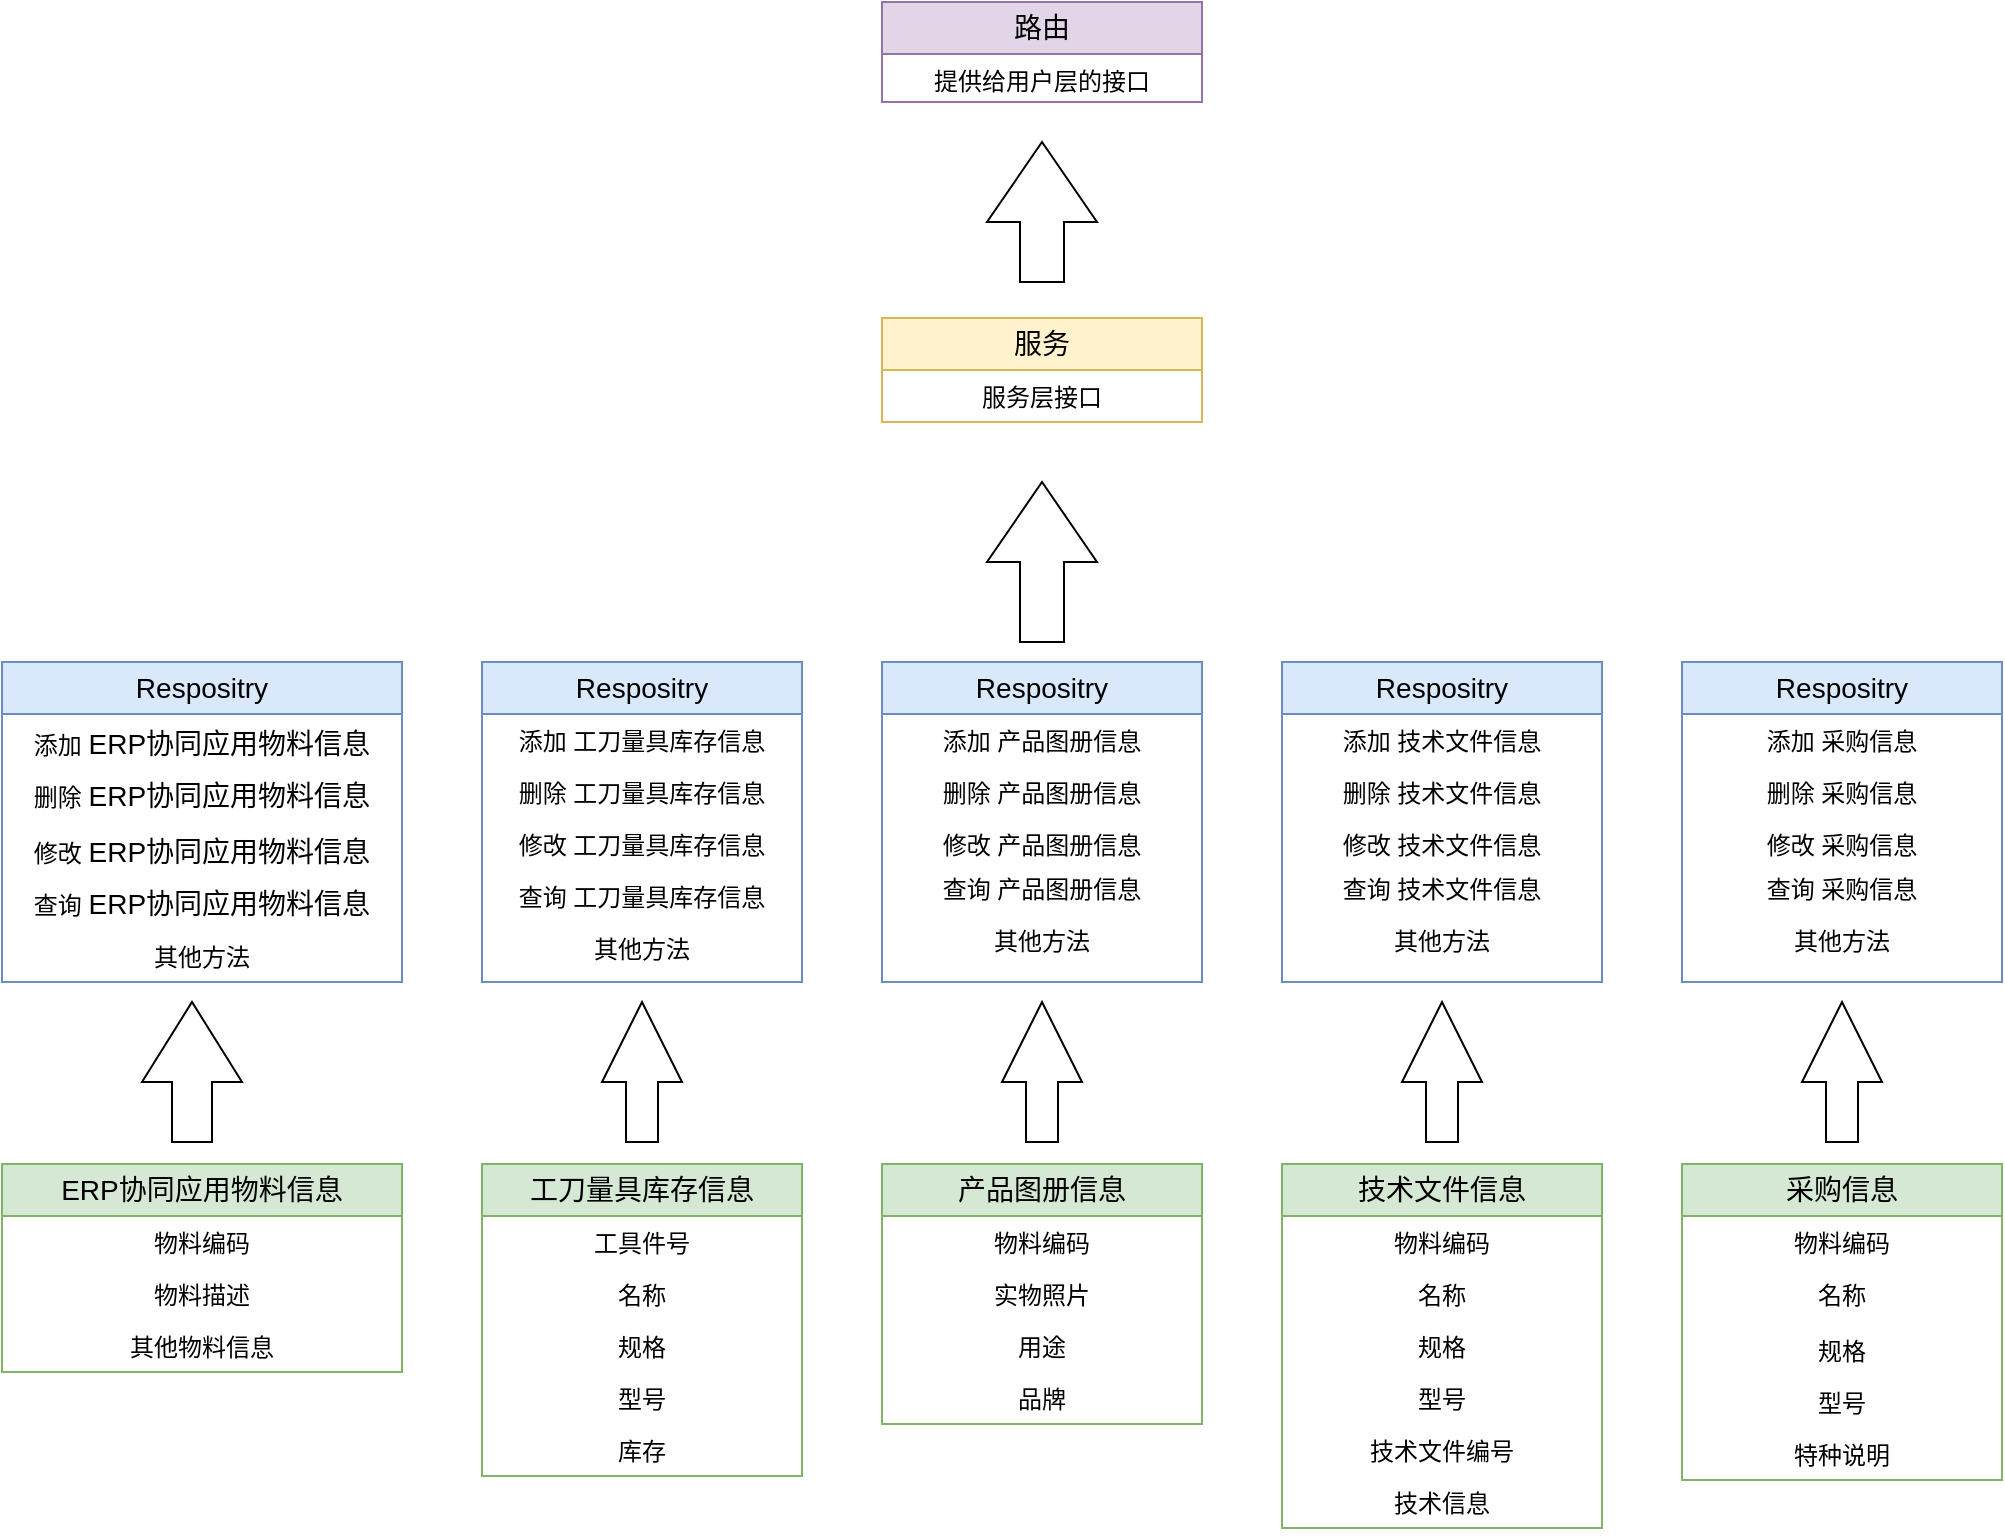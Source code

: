 <mxfile version="24.4.13" type="github">
  <diagram name="第 1 页" id="1SCkTniHAd78GKz6nHHC">
    <mxGraphModel dx="386" dy="176" grid="1" gridSize="10" guides="1" tooltips="1" connect="1" arrows="1" fold="1" page="1" pageScale="1" pageWidth="1169" pageHeight="827" math="0" shadow="0">
      <root>
        <mxCell id="0" />
        <mxCell id="1" parent="0" />
        <mxCell id="7zg5uooO7zGUEo9tCOfG-22" value="&lt;span style=&quot;font-size: 14px;&quot;&gt;ERP协同应用物料信息&lt;/span&gt;" style="swimlane;fontStyle=0;childLayout=stackLayout;horizontal=1;startSize=26;fillColor=#d5e8d4;horizontalStack=0;resizeParent=1;resizeParentMax=0;resizeLast=0;collapsible=1;marginBottom=0;whiteSpace=wrap;html=1;strokeColor=#82b366;align=center;" vertex="1" parent="1">
          <mxGeometry x="40" y="691" width="200" height="104" as="geometry" />
        </mxCell>
        <mxCell id="7zg5uooO7zGUEo9tCOfG-23" value="物料编码" style="text;strokeColor=none;fillColor=none;align=center;verticalAlign=top;spacingLeft=4;spacingRight=4;overflow=hidden;rotatable=0;points=[[0,0.5],[1,0.5]];portConstraint=eastwest;whiteSpace=wrap;html=1;" vertex="1" parent="7zg5uooO7zGUEo9tCOfG-22">
          <mxGeometry y="26" width="200" height="26" as="geometry" />
        </mxCell>
        <mxCell id="7zg5uooO7zGUEo9tCOfG-24" value="物料描述" style="text;strokeColor=none;fillColor=none;align=center;verticalAlign=top;spacingLeft=4;spacingRight=4;overflow=hidden;rotatable=0;points=[[0,0.5],[1,0.5]];portConstraint=eastwest;whiteSpace=wrap;html=1;" vertex="1" parent="7zg5uooO7zGUEo9tCOfG-22">
          <mxGeometry y="52" width="200" height="26" as="geometry" />
        </mxCell>
        <mxCell id="7zg5uooO7zGUEo9tCOfG-25" value="其他物料信息" style="text;strokeColor=none;fillColor=none;align=center;verticalAlign=top;spacingLeft=4;spacingRight=4;overflow=hidden;rotatable=0;points=[[0,0.5],[1,0.5]];portConstraint=eastwest;whiteSpace=wrap;html=1;" vertex="1" parent="7zg5uooO7zGUEo9tCOfG-22">
          <mxGeometry y="78" width="200" height="26" as="geometry" />
        </mxCell>
        <mxCell id="7zg5uooO7zGUEo9tCOfG-26" value="&lt;span style=&quot;font-size: 14px;&quot;&gt;工刀量具库存信息&lt;/span&gt;" style="swimlane;fontStyle=0;childLayout=stackLayout;horizontal=1;startSize=26;fillColor=#d5e8d4;horizontalStack=0;resizeParent=1;resizeParentMax=0;resizeLast=0;collapsible=1;marginBottom=0;whiteSpace=wrap;html=1;strokeColor=#82b366;align=center;" vertex="1" parent="1">
          <mxGeometry x="280" y="691" width="160" height="156" as="geometry" />
        </mxCell>
        <mxCell id="7zg5uooO7zGUEo9tCOfG-27" value="工具件号" style="text;strokeColor=none;fillColor=none;align=center;verticalAlign=top;spacingLeft=4;spacingRight=4;overflow=hidden;rotatable=0;points=[[0,0.5],[1,0.5]];portConstraint=eastwest;whiteSpace=wrap;html=1;" vertex="1" parent="7zg5uooO7zGUEo9tCOfG-26">
          <mxGeometry y="26" width="160" height="26" as="geometry" />
        </mxCell>
        <mxCell id="7zg5uooO7zGUEo9tCOfG-28" value="名称" style="text;strokeColor=none;fillColor=none;align=center;verticalAlign=top;spacingLeft=4;spacingRight=4;overflow=hidden;rotatable=0;points=[[0,0.5],[1,0.5]];portConstraint=eastwest;whiteSpace=wrap;html=1;" vertex="1" parent="7zg5uooO7zGUEo9tCOfG-26">
          <mxGeometry y="52" width="160" height="26" as="geometry" />
        </mxCell>
        <mxCell id="7zg5uooO7zGUEo9tCOfG-29" value="规格" style="text;strokeColor=none;fillColor=none;align=center;verticalAlign=top;spacingLeft=4;spacingRight=4;overflow=hidden;rotatable=0;points=[[0,0.5],[1,0.5]];portConstraint=eastwest;whiteSpace=wrap;html=1;" vertex="1" parent="7zg5uooO7zGUEo9tCOfG-26">
          <mxGeometry y="78" width="160" height="26" as="geometry" />
        </mxCell>
        <mxCell id="7zg5uooO7zGUEo9tCOfG-106" value="型号" style="text;strokeColor=none;fillColor=none;align=center;verticalAlign=top;spacingLeft=4;spacingRight=4;overflow=hidden;rotatable=0;points=[[0,0.5],[1,0.5]];portConstraint=eastwest;whiteSpace=wrap;html=1;" vertex="1" parent="7zg5uooO7zGUEo9tCOfG-26">
          <mxGeometry y="104" width="160" height="26" as="geometry" />
        </mxCell>
        <mxCell id="7zg5uooO7zGUEo9tCOfG-107" value="库存" style="text;strokeColor=none;fillColor=none;align=center;verticalAlign=top;spacingLeft=4;spacingRight=4;overflow=hidden;rotatable=0;points=[[0,0.5],[1,0.5]];portConstraint=eastwest;whiteSpace=wrap;html=1;" vertex="1" parent="7zg5uooO7zGUEo9tCOfG-26">
          <mxGeometry y="130" width="160" height="26" as="geometry" />
        </mxCell>
        <mxCell id="7zg5uooO7zGUEo9tCOfG-32" value="&lt;span style=&quot;font-size: 14px;&quot;&gt;产品图册信息&lt;/span&gt;" style="swimlane;fontStyle=0;childLayout=stackLayout;horizontal=1;startSize=26;fillColor=#d5e8d4;horizontalStack=0;resizeParent=1;resizeParentMax=0;resizeLast=0;collapsible=1;marginBottom=0;whiteSpace=wrap;html=1;strokeColor=#82b366;align=center;" vertex="1" parent="1">
          <mxGeometry x="480" y="691" width="160" height="130" as="geometry" />
        </mxCell>
        <mxCell id="7zg5uooO7zGUEo9tCOfG-33" value="物料编码" style="text;strokeColor=none;fillColor=none;align=center;verticalAlign=top;spacingLeft=4;spacingRight=4;overflow=hidden;rotatable=0;points=[[0,0.5],[1,0.5]];portConstraint=eastwest;whiteSpace=wrap;html=1;" vertex="1" parent="7zg5uooO7zGUEo9tCOfG-32">
          <mxGeometry y="26" width="160" height="26" as="geometry" />
        </mxCell>
        <mxCell id="7zg5uooO7zGUEo9tCOfG-34" value="实物照片" style="text;strokeColor=none;fillColor=none;align=center;verticalAlign=top;spacingLeft=4;spacingRight=4;overflow=hidden;rotatable=0;points=[[0,0.5],[1,0.5]];portConstraint=eastwest;whiteSpace=wrap;html=1;" vertex="1" parent="7zg5uooO7zGUEo9tCOfG-32">
          <mxGeometry y="52" width="160" height="26" as="geometry" />
        </mxCell>
        <mxCell id="7zg5uooO7zGUEo9tCOfG-35" value="用途" style="text;strokeColor=none;fillColor=none;align=center;verticalAlign=top;spacingLeft=4;spacingRight=4;overflow=hidden;rotatable=0;points=[[0,0.5],[1,0.5]];portConstraint=eastwest;whiteSpace=wrap;html=1;" vertex="1" parent="7zg5uooO7zGUEo9tCOfG-32">
          <mxGeometry y="78" width="160" height="26" as="geometry" />
        </mxCell>
        <mxCell id="7zg5uooO7zGUEo9tCOfG-108" value="品牌" style="text;strokeColor=none;fillColor=none;align=center;verticalAlign=top;spacingLeft=4;spacingRight=4;overflow=hidden;rotatable=0;points=[[0,0.5],[1,0.5]];portConstraint=eastwest;whiteSpace=wrap;html=1;" vertex="1" parent="7zg5uooO7zGUEo9tCOfG-32">
          <mxGeometry y="104" width="160" height="26" as="geometry" />
        </mxCell>
        <mxCell id="7zg5uooO7zGUEo9tCOfG-36" value="&lt;span style=&quot;font-size: 14px;&quot;&gt;技术文件信息&lt;/span&gt;" style="swimlane;fontStyle=0;childLayout=stackLayout;horizontal=1;startSize=26;fillColor=#d5e8d4;horizontalStack=0;resizeParent=1;resizeParentMax=0;resizeLast=0;collapsible=1;marginBottom=0;whiteSpace=wrap;html=1;strokeColor=#82b366;align=center;" vertex="1" parent="1">
          <mxGeometry x="680" y="691" width="160" height="182" as="geometry" />
        </mxCell>
        <mxCell id="7zg5uooO7zGUEo9tCOfG-37" value="物料编码" style="text;strokeColor=none;fillColor=none;align=center;verticalAlign=top;spacingLeft=4;spacingRight=4;overflow=hidden;rotatable=0;points=[[0,0.5],[1,0.5]];portConstraint=eastwest;whiteSpace=wrap;html=1;" vertex="1" parent="7zg5uooO7zGUEo9tCOfG-36">
          <mxGeometry y="26" width="160" height="26" as="geometry" />
        </mxCell>
        <mxCell id="7zg5uooO7zGUEo9tCOfG-101" value="名称" style="text;strokeColor=none;fillColor=none;align=center;verticalAlign=top;spacingLeft=4;spacingRight=4;overflow=hidden;rotatable=0;points=[[0,0.5],[1,0.5]];portConstraint=eastwest;whiteSpace=wrap;html=1;" vertex="1" parent="7zg5uooO7zGUEo9tCOfG-36">
          <mxGeometry y="52" width="160" height="26" as="geometry" />
        </mxCell>
        <mxCell id="7zg5uooO7zGUEo9tCOfG-102" value="规格" style="text;strokeColor=none;fillColor=none;align=center;verticalAlign=top;spacingLeft=4;spacingRight=4;overflow=hidden;rotatable=0;points=[[0,0.5],[1,0.5]];portConstraint=eastwest;whiteSpace=wrap;html=1;" vertex="1" parent="7zg5uooO7zGUEo9tCOfG-36">
          <mxGeometry y="78" width="160" height="26" as="geometry" />
        </mxCell>
        <mxCell id="7zg5uooO7zGUEo9tCOfG-103" value="型号" style="text;strokeColor=none;fillColor=none;align=center;verticalAlign=top;spacingLeft=4;spacingRight=4;overflow=hidden;rotatable=0;points=[[0,0.5],[1,0.5]];portConstraint=eastwest;whiteSpace=wrap;html=1;" vertex="1" parent="7zg5uooO7zGUEo9tCOfG-36">
          <mxGeometry y="104" width="160" height="26" as="geometry" />
        </mxCell>
        <mxCell id="7zg5uooO7zGUEo9tCOfG-38" value="技术文件编号" style="text;strokeColor=none;fillColor=none;align=center;verticalAlign=top;spacingLeft=4;spacingRight=4;overflow=hidden;rotatable=0;points=[[0,0.5],[1,0.5]];portConstraint=eastwest;whiteSpace=wrap;html=1;" vertex="1" parent="7zg5uooO7zGUEo9tCOfG-36">
          <mxGeometry y="130" width="160" height="26" as="geometry" />
        </mxCell>
        <mxCell id="7zg5uooO7zGUEo9tCOfG-39" value="技术信息" style="text;strokeColor=none;fillColor=none;align=center;verticalAlign=top;spacingLeft=4;spacingRight=4;overflow=hidden;rotatable=0;points=[[0,0.5],[1,0.5]];portConstraint=eastwest;whiteSpace=wrap;html=1;" vertex="1" parent="7zg5uooO7zGUEo9tCOfG-36">
          <mxGeometry y="156" width="160" height="26" as="geometry" />
        </mxCell>
        <mxCell id="7zg5uooO7zGUEo9tCOfG-40" value="&lt;span style=&quot;font-size: 14px;&quot;&gt;采购信息&lt;/span&gt;" style="swimlane;fontStyle=0;childLayout=stackLayout;horizontal=1;startSize=26;fillColor=#d5e8d4;horizontalStack=0;resizeParent=1;resizeParentMax=0;resizeLast=0;collapsible=1;marginBottom=0;whiteSpace=wrap;html=1;strokeColor=#82b366;align=center;" vertex="1" parent="1">
          <mxGeometry x="880" y="691" width="160" height="158" as="geometry" />
        </mxCell>
        <mxCell id="7zg5uooO7zGUEo9tCOfG-41" value="物料编码" style="text;strokeColor=none;fillColor=none;align=center;verticalAlign=top;spacingLeft=4;spacingRight=4;overflow=hidden;rotatable=0;points=[[0,0.5],[1,0.5]];portConstraint=eastwest;whiteSpace=wrap;html=1;" vertex="1" parent="7zg5uooO7zGUEo9tCOfG-40">
          <mxGeometry y="26" width="160" height="26" as="geometry" />
        </mxCell>
        <mxCell id="7zg5uooO7zGUEo9tCOfG-42" value="名称" style="text;strokeColor=none;fillColor=none;align=center;verticalAlign=top;spacingLeft=4;spacingRight=4;overflow=hidden;rotatable=0;points=[[0,0.5],[1,0.5]];portConstraint=eastwest;whiteSpace=wrap;html=1;" vertex="1" parent="7zg5uooO7zGUEo9tCOfG-40">
          <mxGeometry y="52" width="160" height="28" as="geometry" />
        </mxCell>
        <mxCell id="7zg5uooO7zGUEo9tCOfG-43" value="规格" style="text;strokeColor=none;fillColor=none;align=center;verticalAlign=top;spacingLeft=4;spacingRight=4;overflow=hidden;rotatable=0;points=[[0,0.5],[1,0.5]];portConstraint=eastwest;whiteSpace=wrap;html=1;" vertex="1" parent="7zg5uooO7zGUEo9tCOfG-40">
          <mxGeometry y="80" width="160" height="26" as="geometry" />
        </mxCell>
        <mxCell id="7zg5uooO7zGUEo9tCOfG-104" value="型号" style="text;strokeColor=none;fillColor=none;align=center;verticalAlign=top;spacingLeft=4;spacingRight=4;overflow=hidden;rotatable=0;points=[[0,0.5],[1,0.5]];portConstraint=eastwest;whiteSpace=wrap;html=1;" vertex="1" parent="7zg5uooO7zGUEo9tCOfG-40">
          <mxGeometry y="106" width="160" height="26" as="geometry" />
        </mxCell>
        <mxCell id="7zg5uooO7zGUEo9tCOfG-105" value="特种说明" style="text;strokeColor=none;fillColor=none;align=center;verticalAlign=top;spacingLeft=4;spacingRight=4;overflow=hidden;rotatable=0;points=[[0,0.5],[1,0.5]];portConstraint=eastwest;whiteSpace=wrap;html=1;" vertex="1" parent="7zg5uooO7zGUEo9tCOfG-40">
          <mxGeometry y="132" width="160" height="26" as="geometry" />
        </mxCell>
        <mxCell id="7zg5uooO7zGUEo9tCOfG-45" value="&lt;span style=&quot;font-size: 14px;&quot;&gt;Respositry&lt;/span&gt;" style="swimlane;fontStyle=0;childLayout=stackLayout;horizontal=1;startSize=26;fillColor=#dae8fc;horizontalStack=0;resizeParent=1;resizeParentMax=0;resizeLast=0;collapsible=1;marginBottom=0;whiteSpace=wrap;html=1;strokeColor=#6c8ebf;align=center;" vertex="1" parent="1">
          <mxGeometry x="40" y="440" width="200" height="160" as="geometry" />
        </mxCell>
        <mxCell id="7zg5uooO7zGUEo9tCOfG-46" value="添加&amp;nbsp;&lt;span style=&quot;font-size: 14px;&quot;&gt;ERP协同应用物料信息&lt;/span&gt;" style="text;strokeColor=none;fillColor=none;align=center;verticalAlign=top;spacingLeft=4;spacingRight=4;overflow=hidden;rotatable=0;points=[[0,0.5],[1,0.5]];portConstraint=eastwest;whiteSpace=wrap;html=1;" vertex="1" parent="7zg5uooO7zGUEo9tCOfG-45">
          <mxGeometry y="26" width="200" height="26" as="geometry" />
        </mxCell>
        <mxCell id="7zg5uooO7zGUEo9tCOfG-47" value="删除&amp;nbsp;&lt;span style=&quot;font-size: 14px;&quot;&gt;ERP协同应用物料信息&lt;/span&gt;" style="text;strokeColor=none;fillColor=none;align=center;verticalAlign=top;spacingLeft=4;spacingRight=4;overflow=hidden;rotatable=0;points=[[0,0.5],[1,0.5]];portConstraint=eastwest;whiteSpace=wrap;html=1;" vertex="1" parent="7zg5uooO7zGUEo9tCOfG-45">
          <mxGeometry y="52" width="200" height="28" as="geometry" />
        </mxCell>
        <mxCell id="7zg5uooO7zGUEo9tCOfG-54" value="修改&amp;nbsp;&lt;span style=&quot;font-size: 14px;&quot;&gt;ERP协同应用物料信息&lt;/span&gt;" style="text;strokeColor=none;fillColor=none;align=center;verticalAlign=top;spacingLeft=4;spacingRight=4;overflow=hidden;rotatable=0;points=[[0,0.5],[1,0.5]];portConstraint=eastwest;whiteSpace=wrap;html=1;" vertex="1" parent="7zg5uooO7zGUEo9tCOfG-45">
          <mxGeometry y="80" width="200" height="26" as="geometry" />
        </mxCell>
        <mxCell id="7zg5uooO7zGUEo9tCOfG-55" value="查询&amp;nbsp;&lt;span style=&quot;font-size: 14px;&quot;&gt;ERP协同应用物料信息&lt;/span&gt;" style="text;strokeColor=none;fillColor=none;align=center;verticalAlign=top;spacingLeft=4;spacingRight=4;overflow=hidden;rotatable=0;points=[[0,0.5],[1,0.5]];portConstraint=eastwest;whiteSpace=wrap;html=1;" vertex="1" parent="7zg5uooO7zGUEo9tCOfG-45">
          <mxGeometry y="106" width="200" height="28" as="geometry" />
        </mxCell>
        <mxCell id="7zg5uooO7zGUEo9tCOfG-56" value="其他方法" style="text;strokeColor=none;fillColor=none;align=center;verticalAlign=top;spacingLeft=4;spacingRight=4;overflow=hidden;rotatable=0;points=[[0,0.5],[1,0.5]];portConstraint=eastwest;whiteSpace=wrap;html=1;" vertex="1" parent="7zg5uooO7zGUEo9tCOfG-45">
          <mxGeometry y="134" width="200" height="26" as="geometry" />
        </mxCell>
        <mxCell id="7zg5uooO7zGUEo9tCOfG-49" value="&lt;span style=&quot;font-size: 14px;&quot;&gt;Resposi&lt;/span&gt;&lt;span style=&quot;font-size: 14px; background-color: initial;&quot;&gt;try&lt;/span&gt;" style="swimlane;fontStyle=0;childLayout=stackLayout;horizontal=1;startSize=26;fillColor=#dae8fc;horizontalStack=0;resizeParent=1;resizeParentMax=0;resizeLast=0;collapsible=1;marginBottom=0;whiteSpace=wrap;html=1;strokeColor=#6c8ebf;align=center;" vertex="1" parent="1">
          <mxGeometry x="280" y="440" width="160" height="160" as="geometry" />
        </mxCell>
        <mxCell id="7zg5uooO7zGUEo9tCOfG-50" value="添加 工刀量具库存信息" style="text;strokeColor=none;fillColor=none;align=center;verticalAlign=top;spacingLeft=4;spacingRight=4;overflow=hidden;rotatable=0;points=[[0,0.5],[1,0.5]];portConstraint=eastwest;whiteSpace=wrap;html=1;" vertex="1" parent="7zg5uooO7zGUEo9tCOfG-49">
          <mxGeometry y="26" width="160" height="26" as="geometry" />
        </mxCell>
        <mxCell id="7zg5uooO7zGUEo9tCOfG-51" value="删除 工刀量具库存信息" style="text;strokeColor=none;fillColor=none;align=center;verticalAlign=top;spacingLeft=4;spacingRight=4;overflow=hidden;rotatable=0;points=[[0,0.5],[1,0.5]];portConstraint=eastwest;whiteSpace=wrap;html=1;" vertex="1" parent="7zg5uooO7zGUEo9tCOfG-49">
          <mxGeometry y="52" width="160" height="26" as="geometry" />
        </mxCell>
        <mxCell id="7zg5uooO7zGUEo9tCOfG-52" value="修改 工刀量具库存信息" style="text;strokeColor=none;fillColor=none;align=center;verticalAlign=top;spacingLeft=4;spacingRight=4;overflow=hidden;rotatable=0;points=[[0,0.5],[1,0.5]];portConstraint=eastwest;whiteSpace=wrap;html=1;" vertex="1" parent="7zg5uooO7zGUEo9tCOfG-49">
          <mxGeometry y="78" width="160" height="26" as="geometry" />
        </mxCell>
        <mxCell id="7zg5uooO7zGUEo9tCOfG-57" value="查询 工刀量具库存信息" style="text;strokeColor=none;fillColor=none;align=center;verticalAlign=top;spacingLeft=4;spacingRight=4;overflow=hidden;rotatable=0;points=[[0,0.5],[1,0.5]];portConstraint=eastwest;whiteSpace=wrap;html=1;" vertex="1" parent="7zg5uooO7zGUEo9tCOfG-49">
          <mxGeometry y="104" width="160" height="26" as="geometry" />
        </mxCell>
        <mxCell id="7zg5uooO7zGUEo9tCOfG-59" value="其他方法" style="text;strokeColor=none;fillColor=none;align=center;verticalAlign=top;spacingLeft=4;spacingRight=4;overflow=hidden;rotatable=0;points=[[0,0.5],[1,0.5]];portConstraint=eastwest;whiteSpace=wrap;html=1;" vertex="1" parent="7zg5uooO7zGUEo9tCOfG-49">
          <mxGeometry y="130" width="160" height="30" as="geometry" />
        </mxCell>
        <mxCell id="7zg5uooO7zGUEo9tCOfG-61" value="" style="html=1;shadow=0;dashed=0;align=center;verticalAlign=middle;shape=mxgraph.arrows2.arrow;dy=0.6;dx=40;direction=north;notch=0;" vertex="1" parent="1">
          <mxGeometry x="110" y="610" width="50" height="70" as="geometry" />
        </mxCell>
        <mxCell id="7zg5uooO7zGUEo9tCOfG-62" value="" style="html=1;shadow=0;dashed=0;align=center;verticalAlign=middle;shape=mxgraph.arrows2.arrow;dy=0.6;dx=40;direction=north;notch=0;" vertex="1" parent="1">
          <mxGeometry x="340" y="610" width="40" height="70" as="geometry" />
        </mxCell>
        <mxCell id="7zg5uooO7zGUEo9tCOfG-63" value="&lt;span style=&quot;font-size: 14px;&quot;&gt;Respositry&lt;/span&gt;" style="swimlane;fontStyle=0;childLayout=stackLayout;horizontal=1;startSize=26;fillColor=#dae8fc;horizontalStack=0;resizeParent=1;resizeParentMax=0;resizeLast=0;collapsible=1;marginBottom=0;whiteSpace=wrap;html=1;strokeColor=#6c8ebf;align=center;" vertex="1" parent="1">
          <mxGeometry x="480" y="440" width="160" height="160" as="geometry" />
        </mxCell>
        <mxCell id="7zg5uooO7zGUEo9tCOfG-64" value="添加 产品图册信息" style="text;strokeColor=none;fillColor=none;align=center;verticalAlign=top;spacingLeft=4;spacingRight=4;overflow=hidden;rotatable=0;points=[[0,0.5],[1,0.5]];portConstraint=eastwest;whiteSpace=wrap;html=1;" vertex="1" parent="7zg5uooO7zGUEo9tCOfG-63">
          <mxGeometry y="26" width="160" height="26" as="geometry" />
        </mxCell>
        <mxCell id="7zg5uooO7zGUEo9tCOfG-65" value="删除 产品图册信息" style="text;strokeColor=none;fillColor=none;align=center;verticalAlign=top;spacingLeft=4;spacingRight=4;overflow=hidden;rotatable=0;points=[[0,0.5],[1,0.5]];portConstraint=eastwest;whiteSpace=wrap;html=1;" vertex="1" parent="7zg5uooO7zGUEo9tCOfG-63">
          <mxGeometry y="52" width="160" height="26" as="geometry" />
        </mxCell>
        <mxCell id="7zg5uooO7zGUEo9tCOfG-66" value="修改 产品图册信息" style="text;strokeColor=none;fillColor=none;align=center;verticalAlign=top;spacingLeft=4;spacingRight=4;overflow=hidden;rotatable=0;points=[[0,0.5],[1,0.5]];portConstraint=eastwest;whiteSpace=wrap;html=1;" vertex="1" parent="7zg5uooO7zGUEo9tCOfG-63">
          <mxGeometry y="78" width="160" height="22" as="geometry" />
        </mxCell>
        <mxCell id="7zg5uooO7zGUEo9tCOfG-67" value="查询 产品图册信息" style="text;strokeColor=none;fillColor=none;align=center;verticalAlign=top;spacingLeft=4;spacingRight=4;overflow=hidden;rotatable=0;points=[[0,0.5],[1,0.5]];portConstraint=eastwest;whiteSpace=wrap;html=1;" vertex="1" parent="7zg5uooO7zGUEo9tCOfG-63">
          <mxGeometry y="100" width="160" height="26" as="geometry" />
        </mxCell>
        <mxCell id="7zg5uooO7zGUEo9tCOfG-68" value="其他方法" style="text;strokeColor=none;fillColor=none;align=center;verticalAlign=top;spacingLeft=4;spacingRight=4;overflow=hidden;rotatable=0;points=[[0,0.5],[1,0.5]];portConstraint=eastwest;whiteSpace=wrap;html=1;" vertex="1" parent="7zg5uooO7zGUEo9tCOfG-63">
          <mxGeometry y="126" width="160" height="34" as="geometry" />
        </mxCell>
        <mxCell id="7zg5uooO7zGUEo9tCOfG-69" value="" style="html=1;shadow=0;dashed=0;align=center;verticalAlign=middle;shape=mxgraph.arrows2.arrow;dy=0.6;dx=40;direction=north;notch=0;" vertex="1" parent="1">
          <mxGeometry x="540" y="610" width="40" height="70" as="geometry" />
        </mxCell>
        <mxCell id="7zg5uooO7zGUEo9tCOfG-70" value="&lt;span style=&quot;font-size: 14px;&quot;&gt;Respositry&lt;/span&gt;" style="swimlane;fontStyle=0;childLayout=stackLayout;horizontal=1;startSize=26;fillColor=#dae8fc;horizontalStack=0;resizeParent=1;resizeParentMax=0;resizeLast=0;collapsible=1;marginBottom=0;whiteSpace=wrap;html=1;strokeColor=#6c8ebf;align=center;" vertex="1" parent="1">
          <mxGeometry x="680" y="440" width="160" height="160" as="geometry" />
        </mxCell>
        <mxCell id="7zg5uooO7zGUEo9tCOfG-71" value="添加 技术文件信息" style="text;strokeColor=none;fillColor=none;align=center;verticalAlign=top;spacingLeft=4;spacingRight=4;overflow=hidden;rotatable=0;points=[[0,0.5],[1,0.5]];portConstraint=eastwest;whiteSpace=wrap;html=1;" vertex="1" parent="7zg5uooO7zGUEo9tCOfG-70">
          <mxGeometry y="26" width="160" height="26" as="geometry" />
        </mxCell>
        <mxCell id="7zg5uooO7zGUEo9tCOfG-72" value="删除 技术文件信息" style="text;strokeColor=none;fillColor=none;align=center;verticalAlign=top;spacingLeft=4;spacingRight=4;overflow=hidden;rotatable=0;points=[[0,0.5],[1,0.5]];portConstraint=eastwest;whiteSpace=wrap;html=1;" vertex="1" parent="7zg5uooO7zGUEo9tCOfG-70">
          <mxGeometry y="52" width="160" height="26" as="geometry" />
        </mxCell>
        <mxCell id="7zg5uooO7zGUEo9tCOfG-73" value="修改 技术文件信息" style="text;strokeColor=none;fillColor=none;align=center;verticalAlign=top;spacingLeft=4;spacingRight=4;overflow=hidden;rotatable=0;points=[[0,0.5],[1,0.5]];portConstraint=eastwest;whiteSpace=wrap;html=1;" vertex="1" parent="7zg5uooO7zGUEo9tCOfG-70">
          <mxGeometry y="78" width="160" height="22" as="geometry" />
        </mxCell>
        <mxCell id="7zg5uooO7zGUEo9tCOfG-74" value="查询 技术文件信息" style="text;strokeColor=none;fillColor=none;align=center;verticalAlign=top;spacingLeft=4;spacingRight=4;overflow=hidden;rotatable=0;points=[[0,0.5],[1,0.5]];portConstraint=eastwest;whiteSpace=wrap;html=1;" vertex="1" parent="7zg5uooO7zGUEo9tCOfG-70">
          <mxGeometry y="100" width="160" height="26" as="geometry" />
        </mxCell>
        <mxCell id="7zg5uooO7zGUEo9tCOfG-75" value="其他方法" style="text;strokeColor=none;fillColor=none;align=center;verticalAlign=top;spacingLeft=4;spacingRight=4;overflow=hidden;rotatable=0;points=[[0,0.5],[1,0.5]];portConstraint=eastwest;whiteSpace=wrap;html=1;" vertex="1" parent="7zg5uooO7zGUEo9tCOfG-70">
          <mxGeometry y="126" width="160" height="34" as="geometry" />
        </mxCell>
        <mxCell id="7zg5uooO7zGUEo9tCOfG-76" value="" style="html=1;shadow=0;dashed=0;align=center;verticalAlign=middle;shape=mxgraph.arrows2.arrow;dy=0.6;dx=40;direction=north;notch=0;" vertex="1" parent="1">
          <mxGeometry x="740" y="610" width="40" height="70" as="geometry" />
        </mxCell>
        <mxCell id="7zg5uooO7zGUEo9tCOfG-77" value="&lt;span style=&quot;font-size: 14px;&quot;&gt;Respositry&lt;/span&gt;" style="swimlane;fontStyle=0;childLayout=stackLayout;horizontal=1;startSize=26;fillColor=#dae8fc;horizontalStack=0;resizeParent=1;resizeParentMax=0;resizeLast=0;collapsible=1;marginBottom=0;whiteSpace=wrap;html=1;strokeColor=#6c8ebf;align=center;" vertex="1" parent="1">
          <mxGeometry x="880" y="440" width="160" height="160" as="geometry" />
        </mxCell>
        <mxCell id="7zg5uooO7zGUEo9tCOfG-78" value="添加 采购信息" style="text;strokeColor=none;fillColor=none;align=center;verticalAlign=top;spacingLeft=4;spacingRight=4;overflow=hidden;rotatable=0;points=[[0,0.5],[1,0.5]];portConstraint=eastwest;whiteSpace=wrap;html=1;" vertex="1" parent="7zg5uooO7zGUEo9tCOfG-77">
          <mxGeometry y="26" width="160" height="26" as="geometry" />
        </mxCell>
        <mxCell id="7zg5uooO7zGUEo9tCOfG-79" value="删除 采购信息" style="text;strokeColor=none;fillColor=none;align=center;verticalAlign=top;spacingLeft=4;spacingRight=4;overflow=hidden;rotatable=0;points=[[0,0.5],[1,0.5]];portConstraint=eastwest;whiteSpace=wrap;html=1;" vertex="1" parent="7zg5uooO7zGUEo9tCOfG-77">
          <mxGeometry y="52" width="160" height="26" as="geometry" />
        </mxCell>
        <mxCell id="7zg5uooO7zGUEo9tCOfG-80" value="修改 采购信息" style="text;strokeColor=none;fillColor=none;align=center;verticalAlign=top;spacingLeft=4;spacingRight=4;overflow=hidden;rotatable=0;points=[[0,0.5],[1,0.5]];portConstraint=eastwest;whiteSpace=wrap;html=1;" vertex="1" parent="7zg5uooO7zGUEo9tCOfG-77">
          <mxGeometry y="78" width="160" height="22" as="geometry" />
        </mxCell>
        <mxCell id="7zg5uooO7zGUEo9tCOfG-81" value="查询 采购信息" style="text;strokeColor=none;fillColor=none;align=center;verticalAlign=top;spacingLeft=4;spacingRight=4;overflow=hidden;rotatable=0;points=[[0,0.5],[1,0.5]];portConstraint=eastwest;whiteSpace=wrap;html=1;" vertex="1" parent="7zg5uooO7zGUEo9tCOfG-77">
          <mxGeometry y="100" width="160" height="26" as="geometry" />
        </mxCell>
        <mxCell id="7zg5uooO7zGUEo9tCOfG-82" value="其他方法" style="text;strokeColor=none;fillColor=none;align=center;verticalAlign=top;spacingLeft=4;spacingRight=4;overflow=hidden;rotatable=0;points=[[0,0.5],[1,0.5]];portConstraint=eastwest;whiteSpace=wrap;html=1;" vertex="1" parent="7zg5uooO7zGUEo9tCOfG-77">
          <mxGeometry y="126" width="160" height="34" as="geometry" />
        </mxCell>
        <mxCell id="7zg5uooO7zGUEo9tCOfG-83" value="&lt;span style=&quot;font-size: 14px;&quot;&gt;服务&lt;/span&gt;" style="swimlane;fontStyle=0;childLayout=stackLayout;horizontal=1;startSize=26;fillColor=#fff2cc;horizontalStack=0;resizeParent=1;resizeParentMax=0;resizeLast=0;collapsible=1;marginBottom=0;whiteSpace=wrap;html=1;strokeColor=#d6b656;align=center;" vertex="1" parent="1">
          <mxGeometry x="480" y="268" width="160" height="52" as="geometry" />
        </mxCell>
        <mxCell id="7zg5uooO7zGUEo9tCOfG-84" value="服务层接口" style="text;strokeColor=none;fillColor=none;align=center;verticalAlign=top;spacingLeft=4;spacingRight=4;overflow=hidden;rotatable=0;points=[[0,0.5],[1,0.5]];portConstraint=eastwest;whiteSpace=wrap;html=1;" vertex="1" parent="7zg5uooO7zGUEo9tCOfG-83">
          <mxGeometry y="26" width="160" height="26" as="geometry" />
        </mxCell>
        <mxCell id="7zg5uooO7zGUEo9tCOfG-89" value="&lt;span style=&quot;font-size: 14px;&quot;&gt;路由&lt;/span&gt;" style="swimlane;fontStyle=0;childLayout=stackLayout;horizontal=1;startSize=26;fillColor=#e1d5e7;horizontalStack=0;resizeParent=1;resizeParentMax=0;resizeLast=0;collapsible=1;marginBottom=0;whiteSpace=wrap;html=1;strokeColor=#9673a6;align=center;" vertex="1" parent="1">
          <mxGeometry x="480" y="110" width="160" height="50" as="geometry" />
        </mxCell>
        <mxCell id="7zg5uooO7zGUEo9tCOfG-90" value="提供给用户层的接口" style="text;strokeColor=none;fillColor=none;align=center;verticalAlign=top;spacingLeft=4;spacingRight=4;overflow=hidden;rotatable=0;points=[[0,0.5],[1,0.5]];portConstraint=eastwest;whiteSpace=wrap;html=1;" vertex="1" parent="7zg5uooO7zGUEo9tCOfG-89">
          <mxGeometry y="26" width="160" height="24" as="geometry" />
        </mxCell>
        <mxCell id="7zg5uooO7zGUEo9tCOfG-95" value="" style="html=1;shadow=0;dashed=0;align=center;verticalAlign=middle;shape=mxgraph.arrows2.arrow;dy=0.6;dx=40;direction=north;notch=0;" vertex="1" parent="1">
          <mxGeometry x="532.5" y="350" width="55" height="80" as="geometry" />
        </mxCell>
        <mxCell id="7zg5uooO7zGUEo9tCOfG-96" value="" style="html=1;shadow=0;dashed=0;align=center;verticalAlign=middle;shape=mxgraph.arrows2.arrow;dy=0.6;dx=40;direction=north;notch=0;" vertex="1" parent="1">
          <mxGeometry x="532.5" y="180" width="55" height="70" as="geometry" />
        </mxCell>
        <mxCell id="7zg5uooO7zGUEo9tCOfG-97" value="" style="html=1;shadow=0;dashed=0;align=center;verticalAlign=middle;shape=mxgraph.arrows2.arrow;dy=0.6;dx=40;direction=north;notch=0;" vertex="1" parent="1">
          <mxGeometry x="940" y="610" width="40" height="70" as="geometry" />
        </mxCell>
      </root>
    </mxGraphModel>
  </diagram>
</mxfile>
